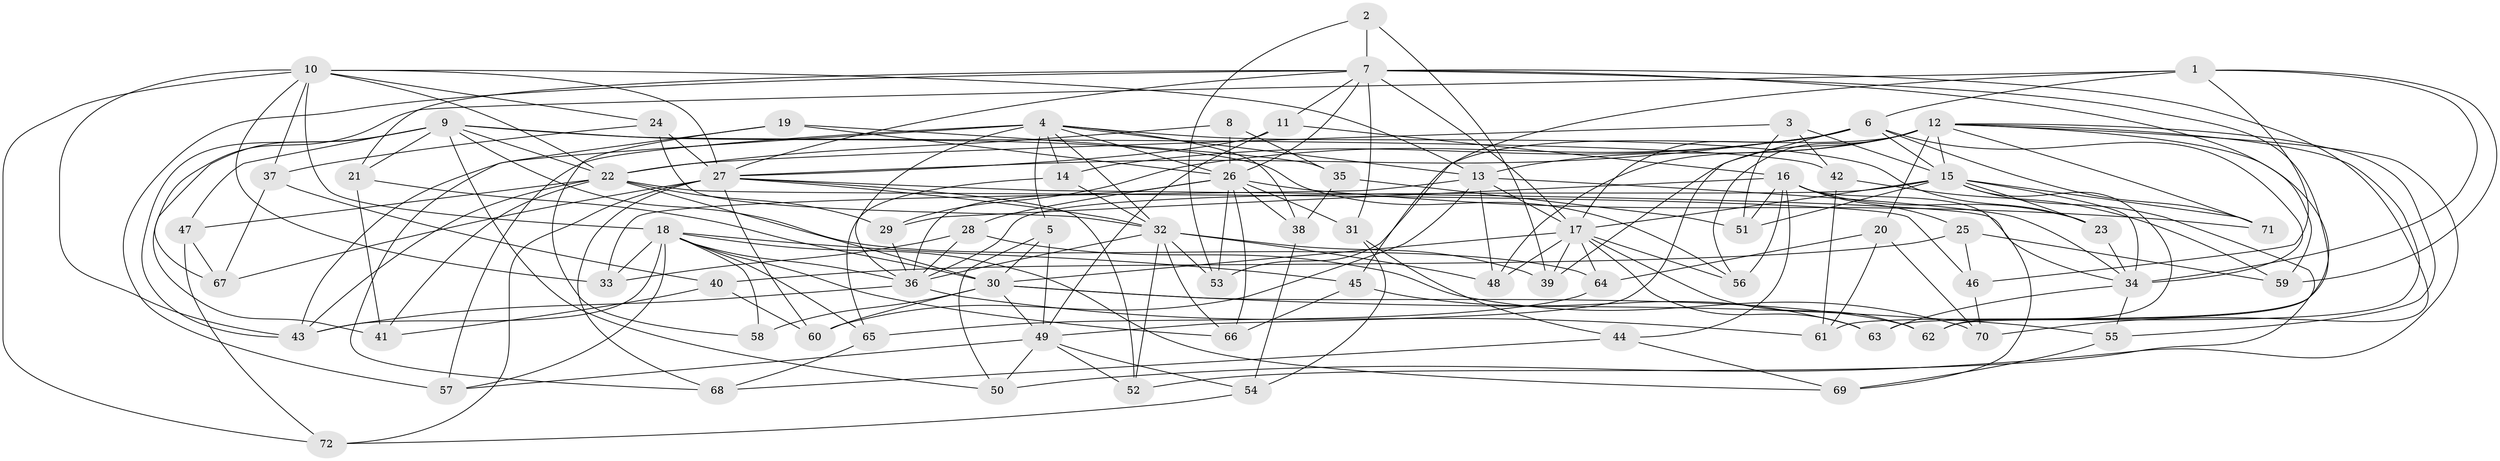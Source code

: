 // original degree distribution, {4: 1.0}
// Generated by graph-tools (version 1.1) at 2025/38/03/09/25 02:38:09]
// undirected, 72 vertices, 199 edges
graph export_dot {
graph [start="1"]
  node [color=gray90,style=filled];
  1;
  2;
  3;
  4;
  5;
  6;
  7;
  8;
  9;
  10;
  11;
  12;
  13;
  14;
  15;
  16;
  17;
  18;
  19;
  20;
  21;
  22;
  23;
  24;
  25;
  26;
  27;
  28;
  29;
  30;
  31;
  32;
  33;
  34;
  35;
  36;
  37;
  38;
  39;
  40;
  41;
  42;
  43;
  44;
  45;
  46;
  47;
  48;
  49;
  50;
  51;
  52;
  53;
  54;
  55;
  56;
  57;
  58;
  59;
  60;
  61;
  62;
  63;
  64;
  65;
  66;
  67;
  68;
  69;
  70;
  71;
  72;
  1 -- 6 [weight=2.0];
  1 -- 34 [weight=2.0];
  1 -- 45 [weight=1.0];
  1 -- 46 [weight=1.0];
  1 -- 59 [weight=1.0];
  1 -- 67 [weight=1.0];
  2 -- 7 [weight=2.0];
  2 -- 39 [weight=1.0];
  2 -- 53 [weight=1.0];
  3 -- 15 [weight=1.0];
  3 -- 22 [weight=1.0];
  3 -- 42 [weight=1.0];
  3 -- 51 [weight=1.0];
  4 -- 5 [weight=1.0];
  4 -- 13 [weight=1.0];
  4 -- 14 [weight=1.0];
  4 -- 23 [weight=1.0];
  4 -- 26 [weight=1.0];
  4 -- 32 [weight=1.0];
  4 -- 36 [weight=3.0];
  4 -- 38 [weight=1.0];
  4 -- 43 [weight=1.0];
  4 -- 57 [weight=1.0];
  5 -- 30 [weight=1.0];
  5 -- 49 [weight=1.0];
  5 -- 50 [weight=1.0];
  6 -- 14 [weight=1.0];
  6 -- 15 [weight=1.0];
  6 -- 17 [weight=1.0];
  6 -- 27 [weight=1.0];
  6 -- 29 [weight=1.0];
  6 -- 34 [weight=2.0];
  6 -- 49 [weight=2.0];
  6 -- 71 [weight=1.0];
  7 -- 11 [weight=1.0];
  7 -- 17 [weight=1.0];
  7 -- 21 [weight=1.0];
  7 -- 26 [weight=1.0];
  7 -- 27 [weight=1.0];
  7 -- 31 [weight=1.0];
  7 -- 57 [weight=1.0];
  7 -- 59 [weight=1.0];
  7 -- 61 [weight=1.0];
  7 -- 70 [weight=1.0];
  8 -- 22 [weight=2.0];
  8 -- 26 [weight=1.0];
  8 -- 35 [weight=1.0];
  9 -- 21 [weight=1.0];
  9 -- 22 [weight=2.0];
  9 -- 41 [weight=1.0];
  9 -- 42 [weight=1.0];
  9 -- 43 [weight=1.0];
  9 -- 47 [weight=1.0];
  9 -- 50 [weight=1.0];
  9 -- 56 [weight=1.0];
  9 -- 64 [weight=1.0];
  10 -- 13 [weight=1.0];
  10 -- 18 [weight=2.0];
  10 -- 22 [weight=1.0];
  10 -- 24 [weight=1.0];
  10 -- 27 [weight=1.0];
  10 -- 33 [weight=1.0];
  10 -- 37 [weight=1.0];
  10 -- 43 [weight=1.0];
  10 -- 72 [weight=1.0];
  11 -- 16 [weight=1.0];
  11 -- 27 [weight=1.0];
  11 -- 49 [weight=1.0];
  12 -- 13 [weight=1.0];
  12 -- 15 [weight=1.0];
  12 -- 20 [weight=1.0];
  12 -- 39 [weight=1.0];
  12 -- 48 [weight=1.0];
  12 -- 50 [weight=1.0];
  12 -- 53 [weight=1.0];
  12 -- 55 [weight=1.0];
  12 -- 56 [weight=1.0];
  12 -- 62 [weight=1.0];
  12 -- 63 [weight=1.0];
  12 -- 71 [weight=1.0];
  13 -- 17 [weight=1.0];
  13 -- 33 [weight=1.0];
  13 -- 34 [weight=1.0];
  13 -- 48 [weight=1.0];
  13 -- 60 [weight=1.0];
  14 -- 32 [weight=1.0];
  14 -- 65 [weight=1.0];
  15 -- 17 [weight=2.0];
  15 -- 23 [weight=1.0];
  15 -- 34 [weight=1.0];
  15 -- 36 [weight=1.0];
  15 -- 51 [weight=1.0];
  15 -- 52 [weight=1.0];
  15 -- 62 [weight=1.0];
  15 -- 71 [weight=1.0];
  16 -- 23 [weight=1.0];
  16 -- 25 [weight=1.0];
  16 -- 29 [weight=1.0];
  16 -- 44 [weight=1.0];
  16 -- 51 [weight=1.0];
  16 -- 56 [weight=1.0];
  16 -- 69 [weight=1.0];
  17 -- 30 [weight=1.0];
  17 -- 39 [weight=1.0];
  17 -- 48 [weight=1.0];
  17 -- 56 [weight=1.0];
  17 -- 62 [weight=1.0];
  17 -- 63 [weight=1.0];
  17 -- 64 [weight=1.0];
  18 -- 33 [weight=1.0];
  18 -- 36 [weight=1.0];
  18 -- 43 [weight=1.0];
  18 -- 45 [weight=1.0];
  18 -- 57 [weight=1.0];
  18 -- 58 [weight=2.0];
  18 -- 65 [weight=1.0];
  18 -- 66 [weight=1.0];
  18 -- 69 [weight=1.0];
  19 -- 26 [weight=1.0];
  19 -- 35 [weight=1.0];
  19 -- 58 [weight=1.0];
  19 -- 68 [weight=1.0];
  20 -- 61 [weight=1.0];
  20 -- 64 [weight=1.0];
  20 -- 70 [weight=1.0];
  21 -- 30 [weight=1.0];
  21 -- 41 [weight=1.0];
  22 -- 29 [weight=1.0];
  22 -- 30 [weight=1.0];
  22 -- 41 [weight=1.0];
  22 -- 43 [weight=1.0];
  22 -- 46 [weight=1.0];
  22 -- 47 [weight=1.0];
  23 -- 34 [weight=1.0];
  24 -- 27 [weight=1.0];
  24 -- 32 [weight=1.0];
  24 -- 37 [weight=1.0];
  25 -- 40 [weight=1.0];
  25 -- 46 [weight=1.0];
  25 -- 59 [weight=1.0];
  26 -- 28 [weight=1.0];
  26 -- 31 [weight=1.0];
  26 -- 36 [weight=2.0];
  26 -- 38 [weight=1.0];
  26 -- 53 [weight=1.0];
  26 -- 66 [weight=1.0];
  26 -- 71 [weight=1.0];
  27 -- 32 [weight=1.0];
  27 -- 34 [weight=1.0];
  27 -- 52 [weight=1.0];
  27 -- 60 [weight=1.0];
  27 -- 67 [weight=1.0];
  27 -- 68 [weight=1.0];
  27 -- 72 [weight=1.0];
  28 -- 33 [weight=1.0];
  28 -- 36 [weight=1.0];
  28 -- 70 [weight=1.0];
  29 -- 36 [weight=1.0];
  30 -- 49 [weight=2.0];
  30 -- 55 [weight=1.0];
  30 -- 58 [weight=1.0];
  30 -- 60 [weight=1.0];
  30 -- 62 [weight=1.0];
  31 -- 44 [weight=1.0];
  31 -- 54 [weight=1.0];
  32 -- 36 [weight=1.0];
  32 -- 39 [weight=1.0];
  32 -- 48 [weight=1.0];
  32 -- 52 [weight=1.0];
  32 -- 53 [weight=1.0];
  32 -- 66 [weight=1.0];
  34 -- 55 [weight=1.0];
  34 -- 63 [weight=1.0];
  35 -- 38 [weight=1.0];
  35 -- 51 [weight=1.0];
  36 -- 43 [weight=1.0];
  36 -- 61 [weight=1.0];
  37 -- 40 [weight=1.0];
  37 -- 67 [weight=1.0];
  38 -- 54 [weight=1.0];
  40 -- 41 [weight=1.0];
  40 -- 60 [weight=1.0];
  42 -- 59 [weight=1.0];
  42 -- 61 [weight=1.0];
  44 -- 68 [weight=1.0];
  44 -- 69 [weight=1.0];
  45 -- 63 [weight=1.0];
  45 -- 66 [weight=1.0];
  46 -- 70 [weight=1.0];
  47 -- 67 [weight=1.0];
  47 -- 72 [weight=1.0];
  49 -- 50 [weight=1.0];
  49 -- 52 [weight=1.0];
  49 -- 54 [weight=1.0];
  49 -- 57 [weight=1.0];
  54 -- 72 [weight=1.0];
  55 -- 69 [weight=1.0];
  64 -- 65 [weight=1.0];
  65 -- 68 [weight=1.0];
}
